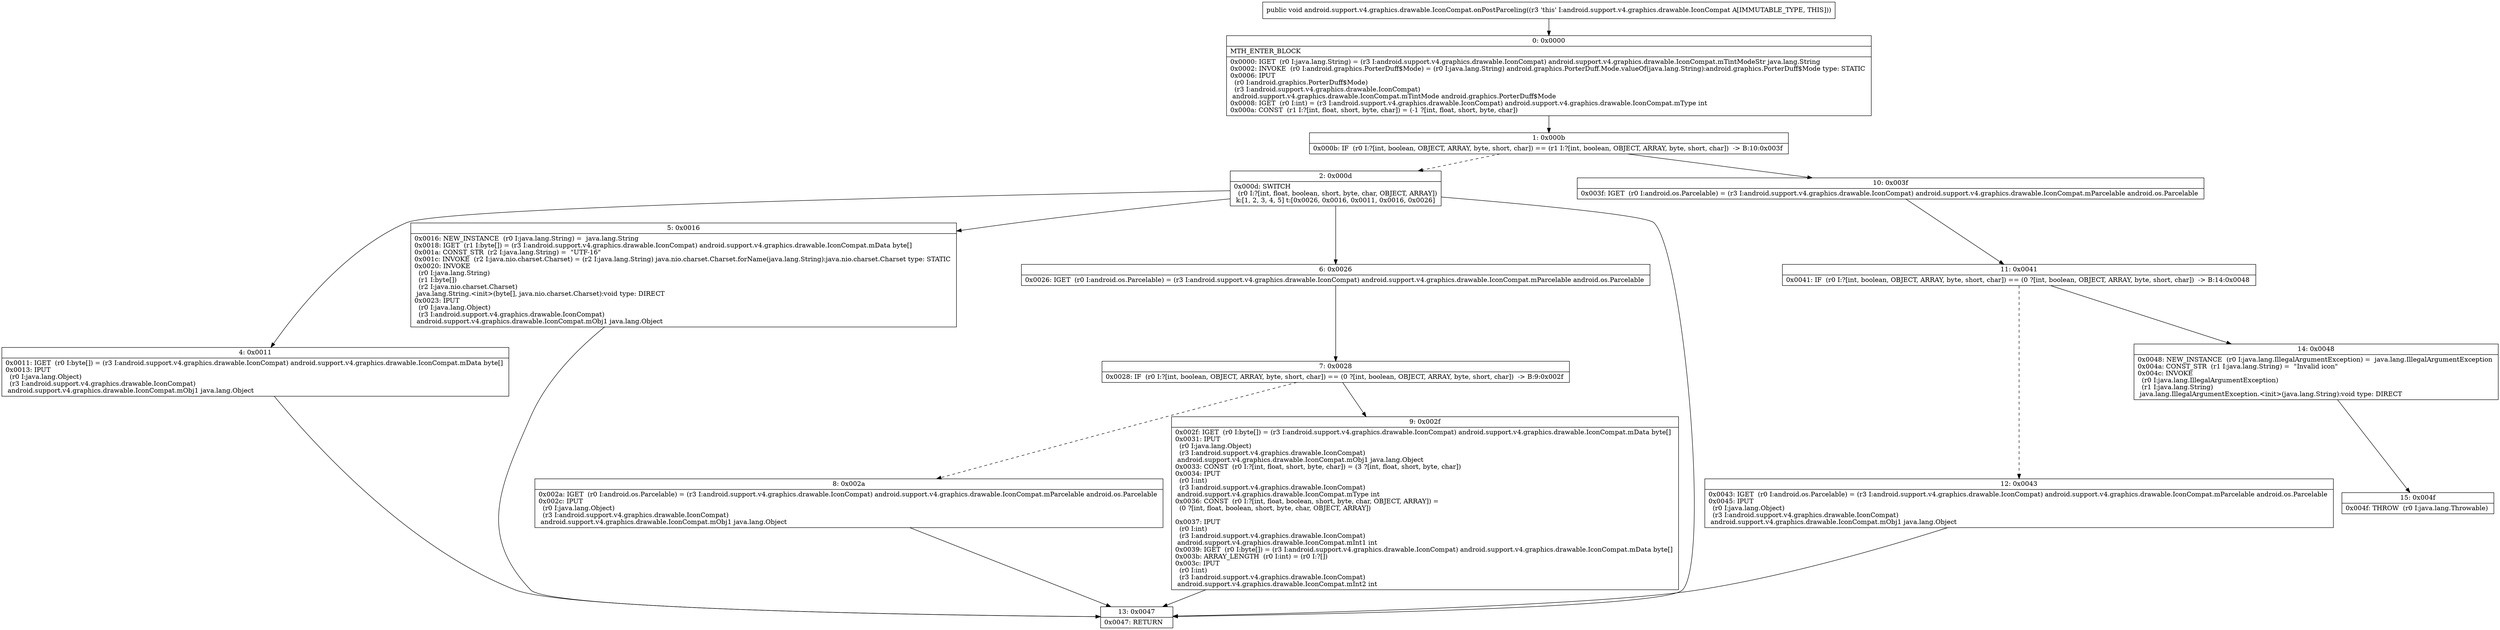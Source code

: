 digraph "CFG forandroid.support.v4.graphics.drawable.IconCompat.onPostParceling()V" {
Node_0 [shape=record,label="{0\:\ 0x0000|MTH_ENTER_BLOCK\l|0x0000: IGET  (r0 I:java.lang.String) = (r3 I:android.support.v4.graphics.drawable.IconCompat) android.support.v4.graphics.drawable.IconCompat.mTintModeStr java.lang.String \l0x0002: INVOKE  (r0 I:android.graphics.PorterDuff$Mode) = (r0 I:java.lang.String) android.graphics.PorterDuff.Mode.valueOf(java.lang.String):android.graphics.PorterDuff$Mode type: STATIC \l0x0006: IPUT  \l  (r0 I:android.graphics.PorterDuff$Mode)\l  (r3 I:android.support.v4.graphics.drawable.IconCompat)\l android.support.v4.graphics.drawable.IconCompat.mTintMode android.graphics.PorterDuff$Mode \l0x0008: IGET  (r0 I:int) = (r3 I:android.support.v4.graphics.drawable.IconCompat) android.support.v4.graphics.drawable.IconCompat.mType int \l0x000a: CONST  (r1 I:?[int, float, short, byte, char]) = (\-1 ?[int, float, short, byte, char]) \l}"];
Node_1 [shape=record,label="{1\:\ 0x000b|0x000b: IF  (r0 I:?[int, boolean, OBJECT, ARRAY, byte, short, char]) == (r1 I:?[int, boolean, OBJECT, ARRAY, byte, short, char])  \-\> B:10:0x003f \l}"];
Node_2 [shape=record,label="{2\:\ 0x000d|0x000d: SWITCH  \l  (r0 I:?[int, float, boolean, short, byte, char, OBJECT, ARRAY])\l k:[1, 2, 3, 4, 5] t:[0x0026, 0x0016, 0x0011, 0x0016, 0x0026] \l}"];
Node_4 [shape=record,label="{4\:\ 0x0011|0x0011: IGET  (r0 I:byte[]) = (r3 I:android.support.v4.graphics.drawable.IconCompat) android.support.v4.graphics.drawable.IconCompat.mData byte[] \l0x0013: IPUT  \l  (r0 I:java.lang.Object)\l  (r3 I:android.support.v4.graphics.drawable.IconCompat)\l android.support.v4.graphics.drawable.IconCompat.mObj1 java.lang.Object \l}"];
Node_5 [shape=record,label="{5\:\ 0x0016|0x0016: NEW_INSTANCE  (r0 I:java.lang.String) =  java.lang.String \l0x0018: IGET  (r1 I:byte[]) = (r3 I:android.support.v4.graphics.drawable.IconCompat) android.support.v4.graphics.drawable.IconCompat.mData byte[] \l0x001a: CONST_STR  (r2 I:java.lang.String) =  \"UTF\-16\" \l0x001c: INVOKE  (r2 I:java.nio.charset.Charset) = (r2 I:java.lang.String) java.nio.charset.Charset.forName(java.lang.String):java.nio.charset.Charset type: STATIC \l0x0020: INVOKE  \l  (r0 I:java.lang.String)\l  (r1 I:byte[])\l  (r2 I:java.nio.charset.Charset)\l java.lang.String.\<init\>(byte[], java.nio.charset.Charset):void type: DIRECT \l0x0023: IPUT  \l  (r0 I:java.lang.Object)\l  (r3 I:android.support.v4.graphics.drawable.IconCompat)\l android.support.v4.graphics.drawable.IconCompat.mObj1 java.lang.Object \l}"];
Node_6 [shape=record,label="{6\:\ 0x0026|0x0026: IGET  (r0 I:android.os.Parcelable) = (r3 I:android.support.v4.graphics.drawable.IconCompat) android.support.v4.graphics.drawable.IconCompat.mParcelable android.os.Parcelable \l}"];
Node_7 [shape=record,label="{7\:\ 0x0028|0x0028: IF  (r0 I:?[int, boolean, OBJECT, ARRAY, byte, short, char]) == (0 ?[int, boolean, OBJECT, ARRAY, byte, short, char])  \-\> B:9:0x002f \l}"];
Node_8 [shape=record,label="{8\:\ 0x002a|0x002a: IGET  (r0 I:android.os.Parcelable) = (r3 I:android.support.v4.graphics.drawable.IconCompat) android.support.v4.graphics.drawable.IconCompat.mParcelable android.os.Parcelable \l0x002c: IPUT  \l  (r0 I:java.lang.Object)\l  (r3 I:android.support.v4.graphics.drawable.IconCompat)\l android.support.v4.graphics.drawable.IconCompat.mObj1 java.lang.Object \l}"];
Node_9 [shape=record,label="{9\:\ 0x002f|0x002f: IGET  (r0 I:byte[]) = (r3 I:android.support.v4.graphics.drawable.IconCompat) android.support.v4.graphics.drawable.IconCompat.mData byte[] \l0x0031: IPUT  \l  (r0 I:java.lang.Object)\l  (r3 I:android.support.v4.graphics.drawable.IconCompat)\l android.support.v4.graphics.drawable.IconCompat.mObj1 java.lang.Object \l0x0033: CONST  (r0 I:?[int, float, short, byte, char]) = (3 ?[int, float, short, byte, char]) \l0x0034: IPUT  \l  (r0 I:int)\l  (r3 I:android.support.v4.graphics.drawable.IconCompat)\l android.support.v4.graphics.drawable.IconCompat.mType int \l0x0036: CONST  (r0 I:?[int, float, boolean, short, byte, char, OBJECT, ARRAY]) = \l  (0 ?[int, float, boolean, short, byte, char, OBJECT, ARRAY])\l \l0x0037: IPUT  \l  (r0 I:int)\l  (r3 I:android.support.v4.graphics.drawable.IconCompat)\l android.support.v4.graphics.drawable.IconCompat.mInt1 int \l0x0039: IGET  (r0 I:byte[]) = (r3 I:android.support.v4.graphics.drawable.IconCompat) android.support.v4.graphics.drawable.IconCompat.mData byte[] \l0x003b: ARRAY_LENGTH  (r0 I:int) = (r0 I:?[]) \l0x003c: IPUT  \l  (r0 I:int)\l  (r3 I:android.support.v4.graphics.drawable.IconCompat)\l android.support.v4.graphics.drawable.IconCompat.mInt2 int \l}"];
Node_10 [shape=record,label="{10\:\ 0x003f|0x003f: IGET  (r0 I:android.os.Parcelable) = (r3 I:android.support.v4.graphics.drawable.IconCompat) android.support.v4.graphics.drawable.IconCompat.mParcelable android.os.Parcelable \l}"];
Node_11 [shape=record,label="{11\:\ 0x0041|0x0041: IF  (r0 I:?[int, boolean, OBJECT, ARRAY, byte, short, char]) == (0 ?[int, boolean, OBJECT, ARRAY, byte, short, char])  \-\> B:14:0x0048 \l}"];
Node_12 [shape=record,label="{12\:\ 0x0043|0x0043: IGET  (r0 I:android.os.Parcelable) = (r3 I:android.support.v4.graphics.drawable.IconCompat) android.support.v4.graphics.drawable.IconCompat.mParcelable android.os.Parcelable \l0x0045: IPUT  \l  (r0 I:java.lang.Object)\l  (r3 I:android.support.v4.graphics.drawable.IconCompat)\l android.support.v4.graphics.drawable.IconCompat.mObj1 java.lang.Object \l}"];
Node_13 [shape=record,label="{13\:\ 0x0047|0x0047: RETURN   \l}"];
Node_14 [shape=record,label="{14\:\ 0x0048|0x0048: NEW_INSTANCE  (r0 I:java.lang.IllegalArgumentException) =  java.lang.IllegalArgumentException \l0x004a: CONST_STR  (r1 I:java.lang.String) =  \"Invalid icon\" \l0x004c: INVOKE  \l  (r0 I:java.lang.IllegalArgumentException)\l  (r1 I:java.lang.String)\l java.lang.IllegalArgumentException.\<init\>(java.lang.String):void type: DIRECT \l}"];
Node_15 [shape=record,label="{15\:\ 0x004f|0x004f: THROW  (r0 I:java.lang.Throwable) \l}"];
MethodNode[shape=record,label="{public void android.support.v4.graphics.drawable.IconCompat.onPostParceling((r3 'this' I:android.support.v4.graphics.drawable.IconCompat A[IMMUTABLE_TYPE, THIS])) }"];
MethodNode -> Node_0;
Node_0 -> Node_1;
Node_1 -> Node_2[style=dashed];
Node_1 -> Node_10;
Node_2 -> Node_4;
Node_2 -> Node_5;
Node_2 -> Node_6;
Node_2 -> Node_13;
Node_4 -> Node_13;
Node_5 -> Node_13;
Node_6 -> Node_7;
Node_7 -> Node_8[style=dashed];
Node_7 -> Node_9;
Node_8 -> Node_13;
Node_9 -> Node_13;
Node_10 -> Node_11;
Node_11 -> Node_12[style=dashed];
Node_11 -> Node_14;
Node_12 -> Node_13;
Node_14 -> Node_15;
}

